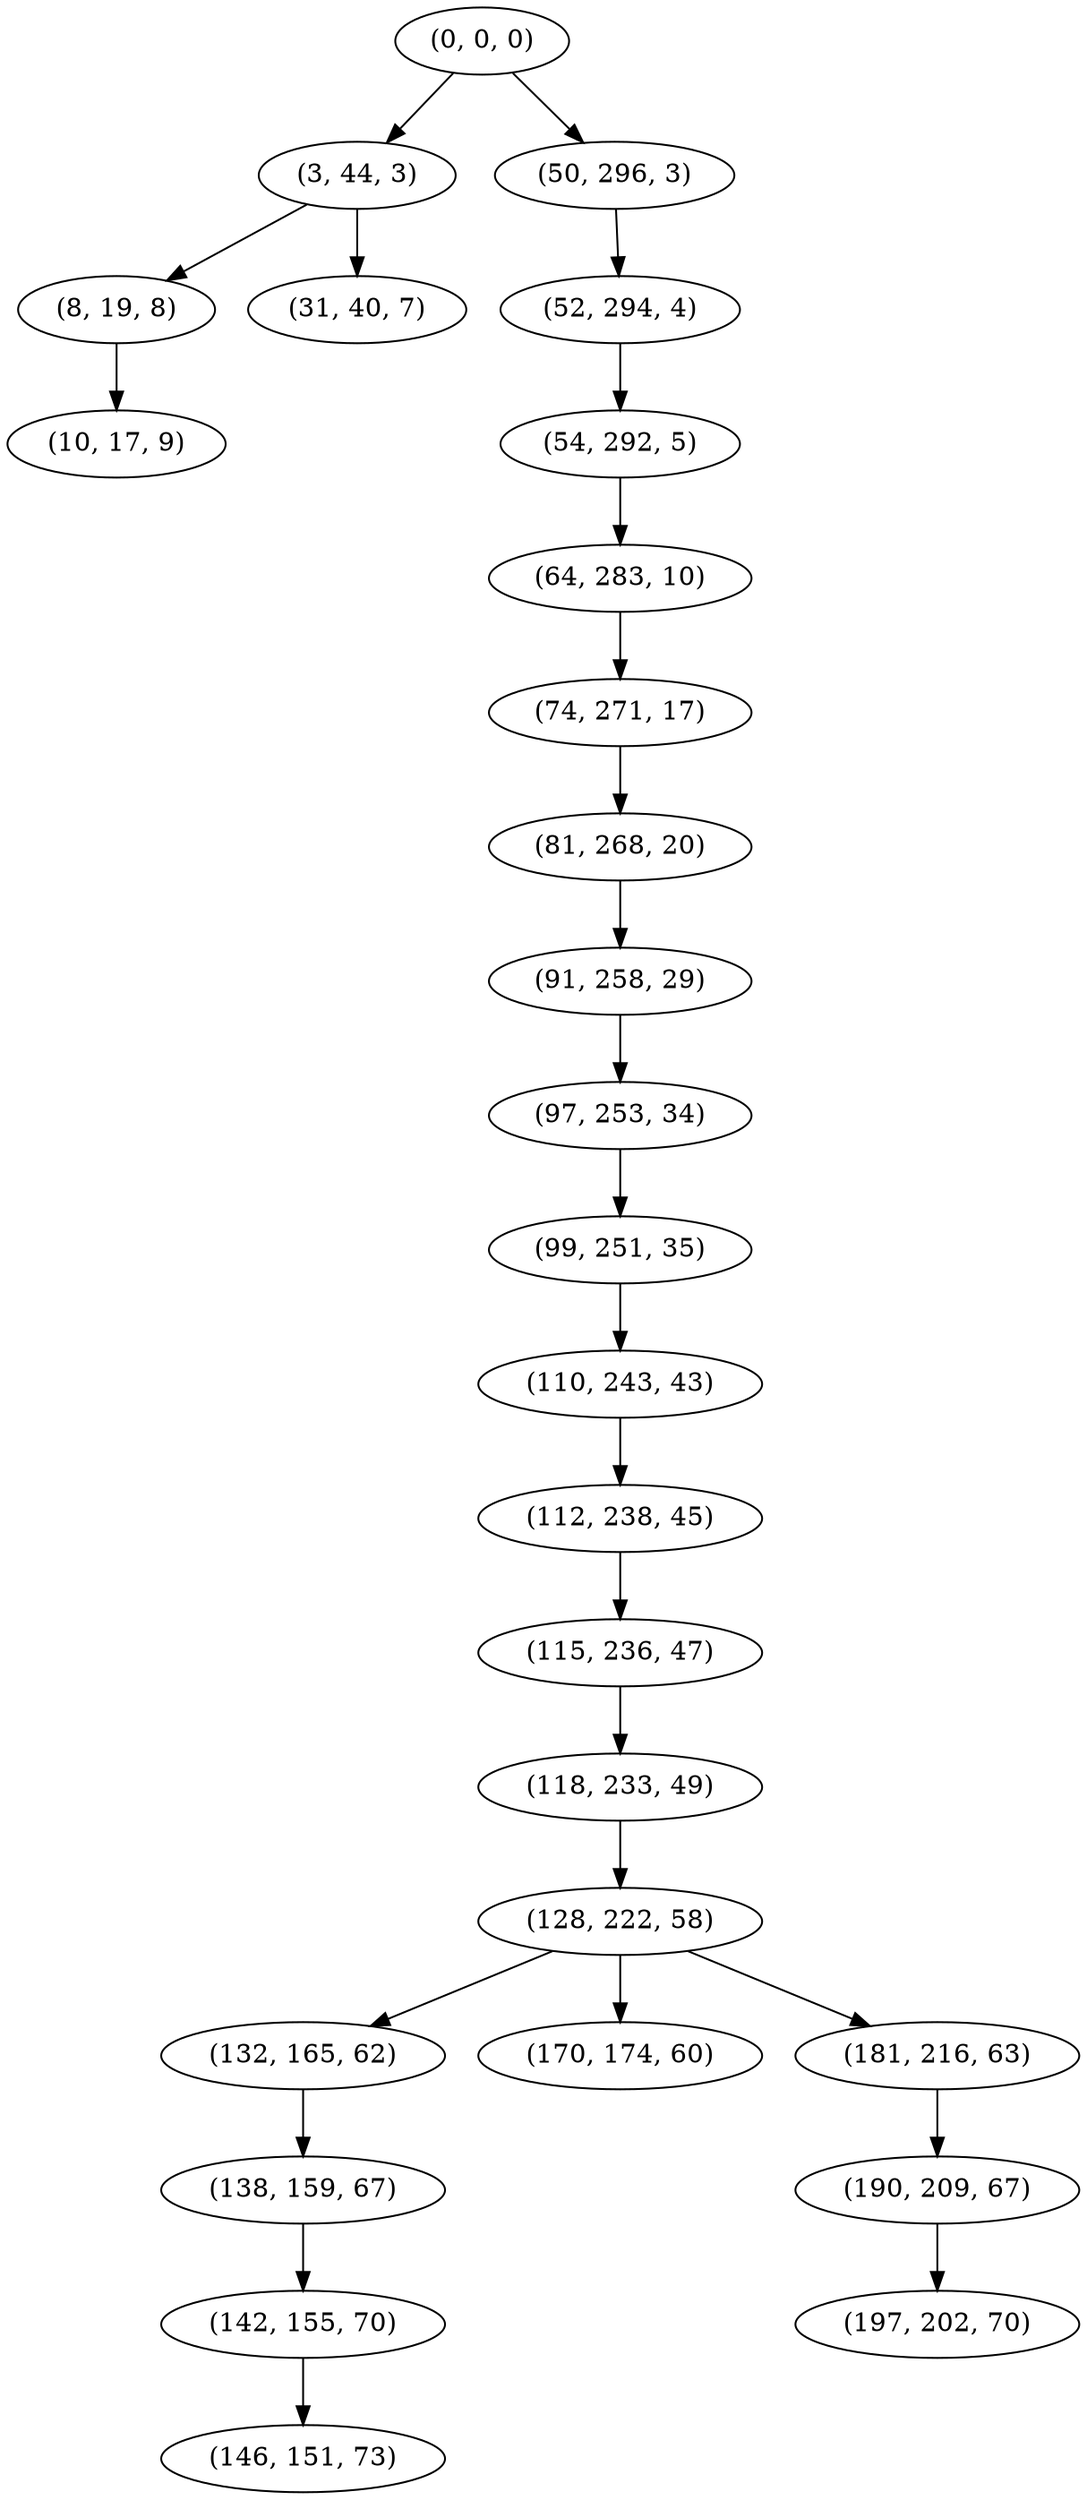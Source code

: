 digraph tree {
    "(0, 0, 0)";
    "(3, 44, 3)";
    "(8, 19, 8)";
    "(10, 17, 9)";
    "(31, 40, 7)";
    "(50, 296, 3)";
    "(52, 294, 4)";
    "(54, 292, 5)";
    "(64, 283, 10)";
    "(74, 271, 17)";
    "(81, 268, 20)";
    "(91, 258, 29)";
    "(97, 253, 34)";
    "(99, 251, 35)";
    "(110, 243, 43)";
    "(112, 238, 45)";
    "(115, 236, 47)";
    "(118, 233, 49)";
    "(128, 222, 58)";
    "(132, 165, 62)";
    "(138, 159, 67)";
    "(142, 155, 70)";
    "(146, 151, 73)";
    "(170, 174, 60)";
    "(181, 216, 63)";
    "(190, 209, 67)";
    "(197, 202, 70)";
    "(0, 0, 0)" -> "(3, 44, 3)";
    "(0, 0, 0)" -> "(50, 296, 3)";
    "(3, 44, 3)" -> "(8, 19, 8)";
    "(3, 44, 3)" -> "(31, 40, 7)";
    "(8, 19, 8)" -> "(10, 17, 9)";
    "(50, 296, 3)" -> "(52, 294, 4)";
    "(52, 294, 4)" -> "(54, 292, 5)";
    "(54, 292, 5)" -> "(64, 283, 10)";
    "(64, 283, 10)" -> "(74, 271, 17)";
    "(74, 271, 17)" -> "(81, 268, 20)";
    "(81, 268, 20)" -> "(91, 258, 29)";
    "(91, 258, 29)" -> "(97, 253, 34)";
    "(97, 253, 34)" -> "(99, 251, 35)";
    "(99, 251, 35)" -> "(110, 243, 43)";
    "(110, 243, 43)" -> "(112, 238, 45)";
    "(112, 238, 45)" -> "(115, 236, 47)";
    "(115, 236, 47)" -> "(118, 233, 49)";
    "(118, 233, 49)" -> "(128, 222, 58)";
    "(128, 222, 58)" -> "(132, 165, 62)";
    "(128, 222, 58)" -> "(170, 174, 60)";
    "(128, 222, 58)" -> "(181, 216, 63)";
    "(132, 165, 62)" -> "(138, 159, 67)";
    "(138, 159, 67)" -> "(142, 155, 70)";
    "(142, 155, 70)" -> "(146, 151, 73)";
    "(181, 216, 63)" -> "(190, 209, 67)";
    "(190, 209, 67)" -> "(197, 202, 70)";
}
